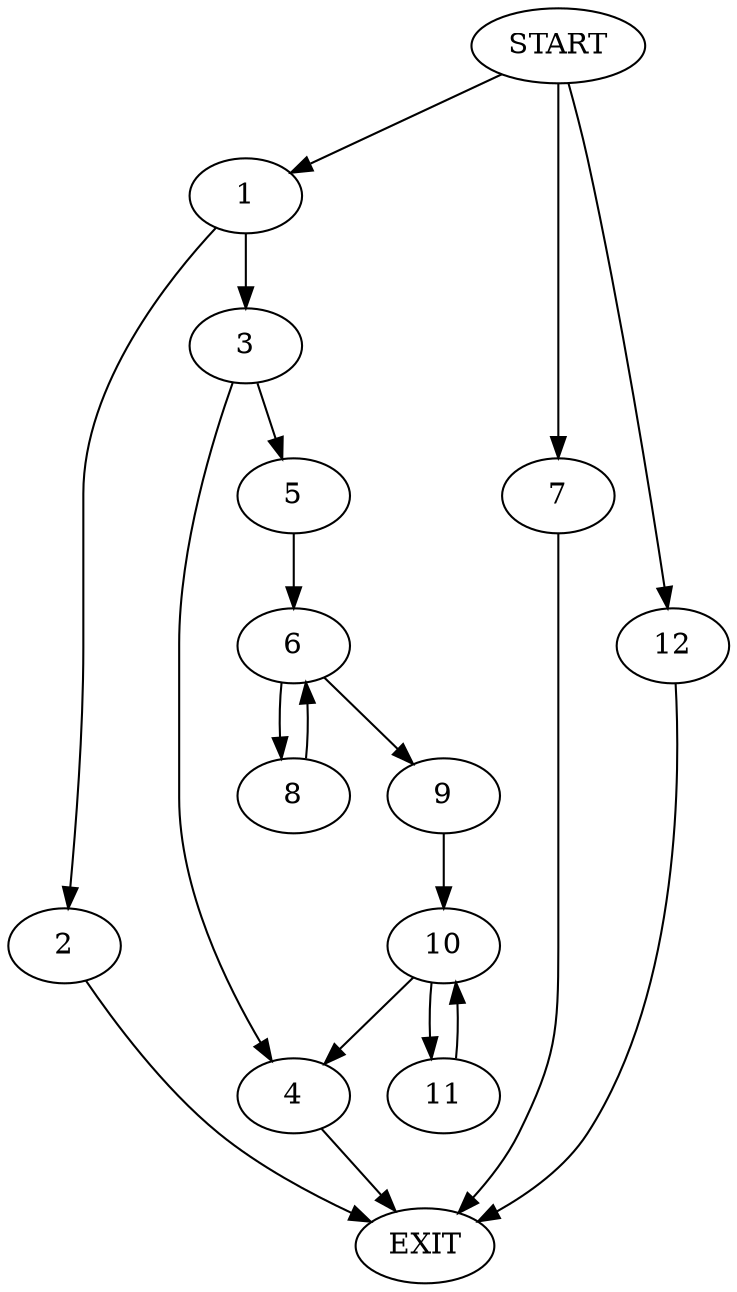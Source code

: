 digraph {
0 [label="START"]
13 [label="EXIT"]
0 -> 1
1 -> 2
1 -> 3
3 -> 4
3 -> 5
2 -> 13
5 -> 6
4 -> 13
0 -> 7
7 -> 13
6 -> 8
6 -> 9
8 -> 6
9 -> 10
10 -> 4
10 -> 11
0 -> 12
12 -> 13
11 -> 10
}
